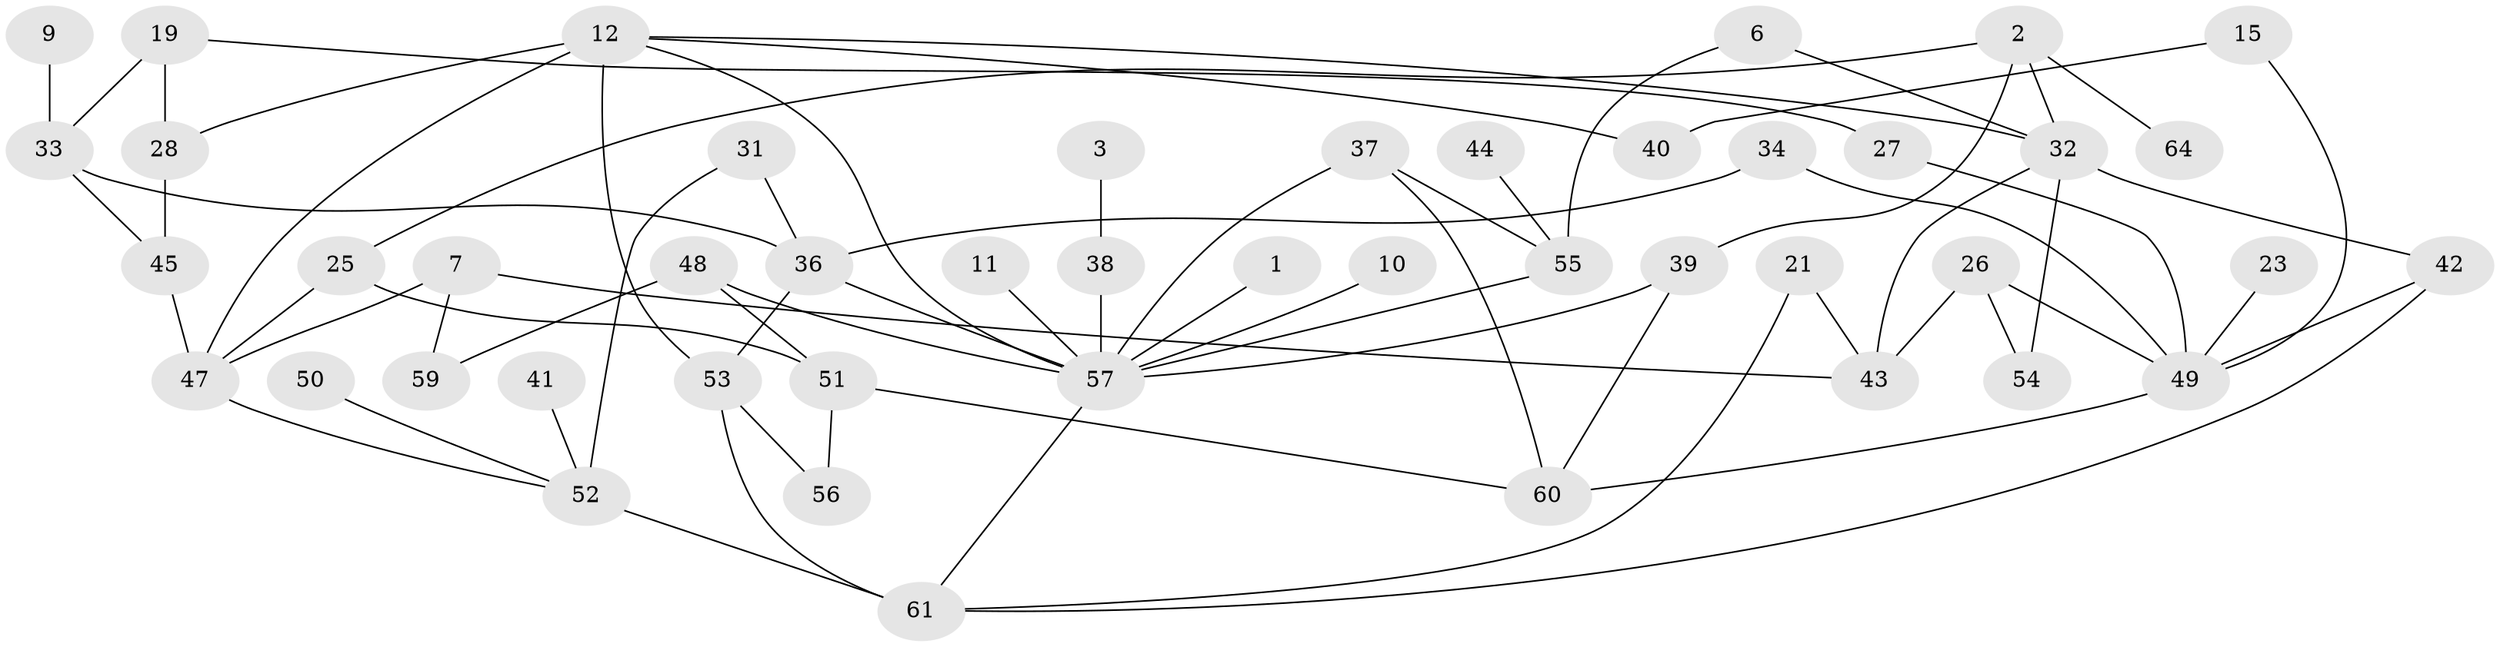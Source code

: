 // original degree distribution, {4: 0.0859375, 3: 0.2265625, 2: 0.234375, 1: 0.25, 5: 0.0625, 0: 0.125, 6: 0.0078125, 7: 0.0078125}
// Generated by graph-tools (version 1.1) at 2025/25/03/09/25 03:25:19]
// undirected, 46 vertices, 70 edges
graph export_dot {
graph [start="1"]
  node [color=gray90,style=filled];
  1;
  2;
  3;
  6;
  7;
  9;
  10;
  11;
  12;
  15;
  19;
  21;
  23;
  25;
  26;
  27;
  28;
  31;
  32;
  33;
  34;
  36;
  37;
  38;
  39;
  40;
  41;
  42;
  43;
  44;
  45;
  47;
  48;
  49;
  50;
  51;
  52;
  53;
  54;
  55;
  56;
  57;
  59;
  60;
  61;
  64;
  1 -- 57 [weight=1.0];
  2 -- 25 [weight=1.0];
  2 -- 32 [weight=1.0];
  2 -- 39 [weight=1.0];
  2 -- 64 [weight=1.0];
  3 -- 38 [weight=1.0];
  6 -- 32 [weight=1.0];
  6 -- 55 [weight=1.0];
  7 -- 43 [weight=1.0];
  7 -- 47 [weight=1.0];
  7 -- 59 [weight=1.0];
  9 -- 33 [weight=1.0];
  10 -- 57 [weight=1.0];
  11 -- 57 [weight=1.0];
  12 -- 28 [weight=1.0];
  12 -- 32 [weight=1.0];
  12 -- 40 [weight=1.0];
  12 -- 47 [weight=1.0];
  12 -- 53 [weight=2.0];
  12 -- 57 [weight=1.0];
  15 -- 40 [weight=1.0];
  15 -- 49 [weight=1.0];
  19 -- 27 [weight=1.0];
  19 -- 28 [weight=1.0];
  19 -- 33 [weight=1.0];
  21 -- 43 [weight=1.0];
  21 -- 61 [weight=1.0];
  23 -- 49 [weight=1.0];
  25 -- 47 [weight=1.0];
  25 -- 51 [weight=1.0];
  26 -- 43 [weight=1.0];
  26 -- 49 [weight=1.0];
  26 -- 54 [weight=1.0];
  27 -- 49 [weight=1.0];
  28 -- 45 [weight=2.0];
  31 -- 36 [weight=1.0];
  31 -- 52 [weight=1.0];
  32 -- 42 [weight=1.0];
  32 -- 43 [weight=1.0];
  32 -- 54 [weight=1.0];
  33 -- 36 [weight=1.0];
  33 -- 45 [weight=1.0];
  34 -- 36 [weight=1.0];
  34 -- 49 [weight=1.0];
  36 -- 53 [weight=1.0];
  36 -- 57 [weight=1.0];
  37 -- 55 [weight=1.0];
  37 -- 57 [weight=1.0];
  37 -- 60 [weight=1.0];
  38 -- 57 [weight=1.0];
  39 -- 57 [weight=1.0];
  39 -- 60 [weight=1.0];
  41 -- 52 [weight=1.0];
  42 -- 49 [weight=1.0];
  42 -- 61 [weight=1.0];
  44 -- 55 [weight=1.0];
  45 -- 47 [weight=1.0];
  47 -- 52 [weight=1.0];
  48 -- 51 [weight=2.0];
  48 -- 57 [weight=1.0];
  48 -- 59 [weight=1.0];
  49 -- 60 [weight=1.0];
  50 -- 52 [weight=1.0];
  51 -- 56 [weight=1.0];
  51 -- 60 [weight=1.0];
  52 -- 61 [weight=2.0];
  53 -- 56 [weight=1.0];
  53 -- 61 [weight=1.0];
  55 -- 57 [weight=1.0];
  57 -- 61 [weight=1.0];
}
